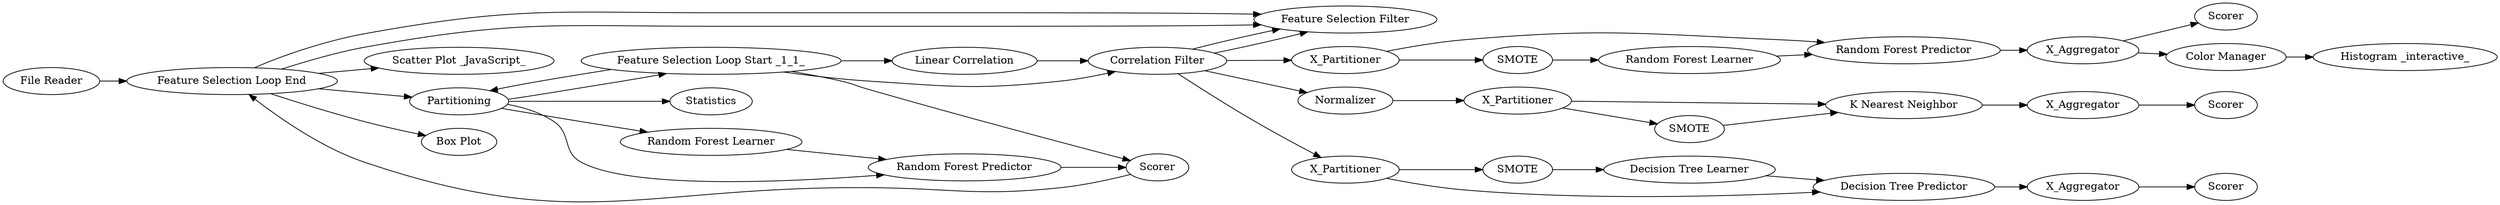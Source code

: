 digraph {
	1 [label="File Reader"]
	2 [label="Number To String"]
	3 [label=Statistics]
	4 [label="Scatter Plot _JavaScript_"]
	6 [label="Numeric Outliers"]
	7 [label=Statistics]
	8 [label="Missing Value"]
	13 [label="Linear Correlation"]
	14 [label="Correlation Filter"]
	18 [label=Scorer]
	19 [label="Random Forest Learner"]
	20 [label="Random Forest Predictor"]
	21 [label=Scorer]
	83 [label=X_Partitioner]
	84 [label=X_Aggregator]
	85 [label=X_Aggregator]
	87 [label=Normalizer]
	88 [label=X_Partitioner]
	89 [label="K Nearest Neighbor"]
	93 [label="Box Plot"]
	94 [label=Statistics]
	95 [label=SMOTE]
	96 [label=X_Partitioner]
	97 [label=SMOTE]
	98 [label="Decision Tree Learner"]
	99 [label="Decision Tree Predictor"]
	100 [label=X_Aggregator]
	101 [label=Scorer]
	2 [label="Feature Selection Loop End"]
	3 [label="Feature Selection Filter"]
	6 [label=Partitioning]
	7 [label=Scorer]
	8 [label="Feature Selection Loop Start _1_1_"]
	10 [label="Random Forest Learner"]
	11 [label="Random Forest Predictor"]
	103 [label="Color Manager"]
	104 [label="Histogram _interactive_"]
	105 [label=SMOTE]
	2 -> 3
	6 -> 10
	6 -> 11
	7 -> 2
	8 -> 6
	10 -> 11
	11 -> 7
	1 -> 2
	2 -> 3
	2 -> 6
	2 -> 4
	2 -> 93
	6 -> 8
	6 -> 94
	8 -> 13
	8 -> 14
	8 -> 7
	13 -> 14
	14 -> 87
	14 -> 83
	14 -> 3
	14 -> 3
	14 -> 96
	19 -> 20
	20 -> 85
	83 -> 20
	83 -> 105
	84 -> 18
	85 -> 21
	85 -> 103
	87 -> 88
	88 -> 89
	88 -> 95
	89 -> 84
	95 -> 89
	96 -> 97
	96 -> 99
	97 -> 98
	98 -> 99
	99 -> 100
	100 -> 101
	103 -> 104
	105 -> 19
	rankdir=LR
}

